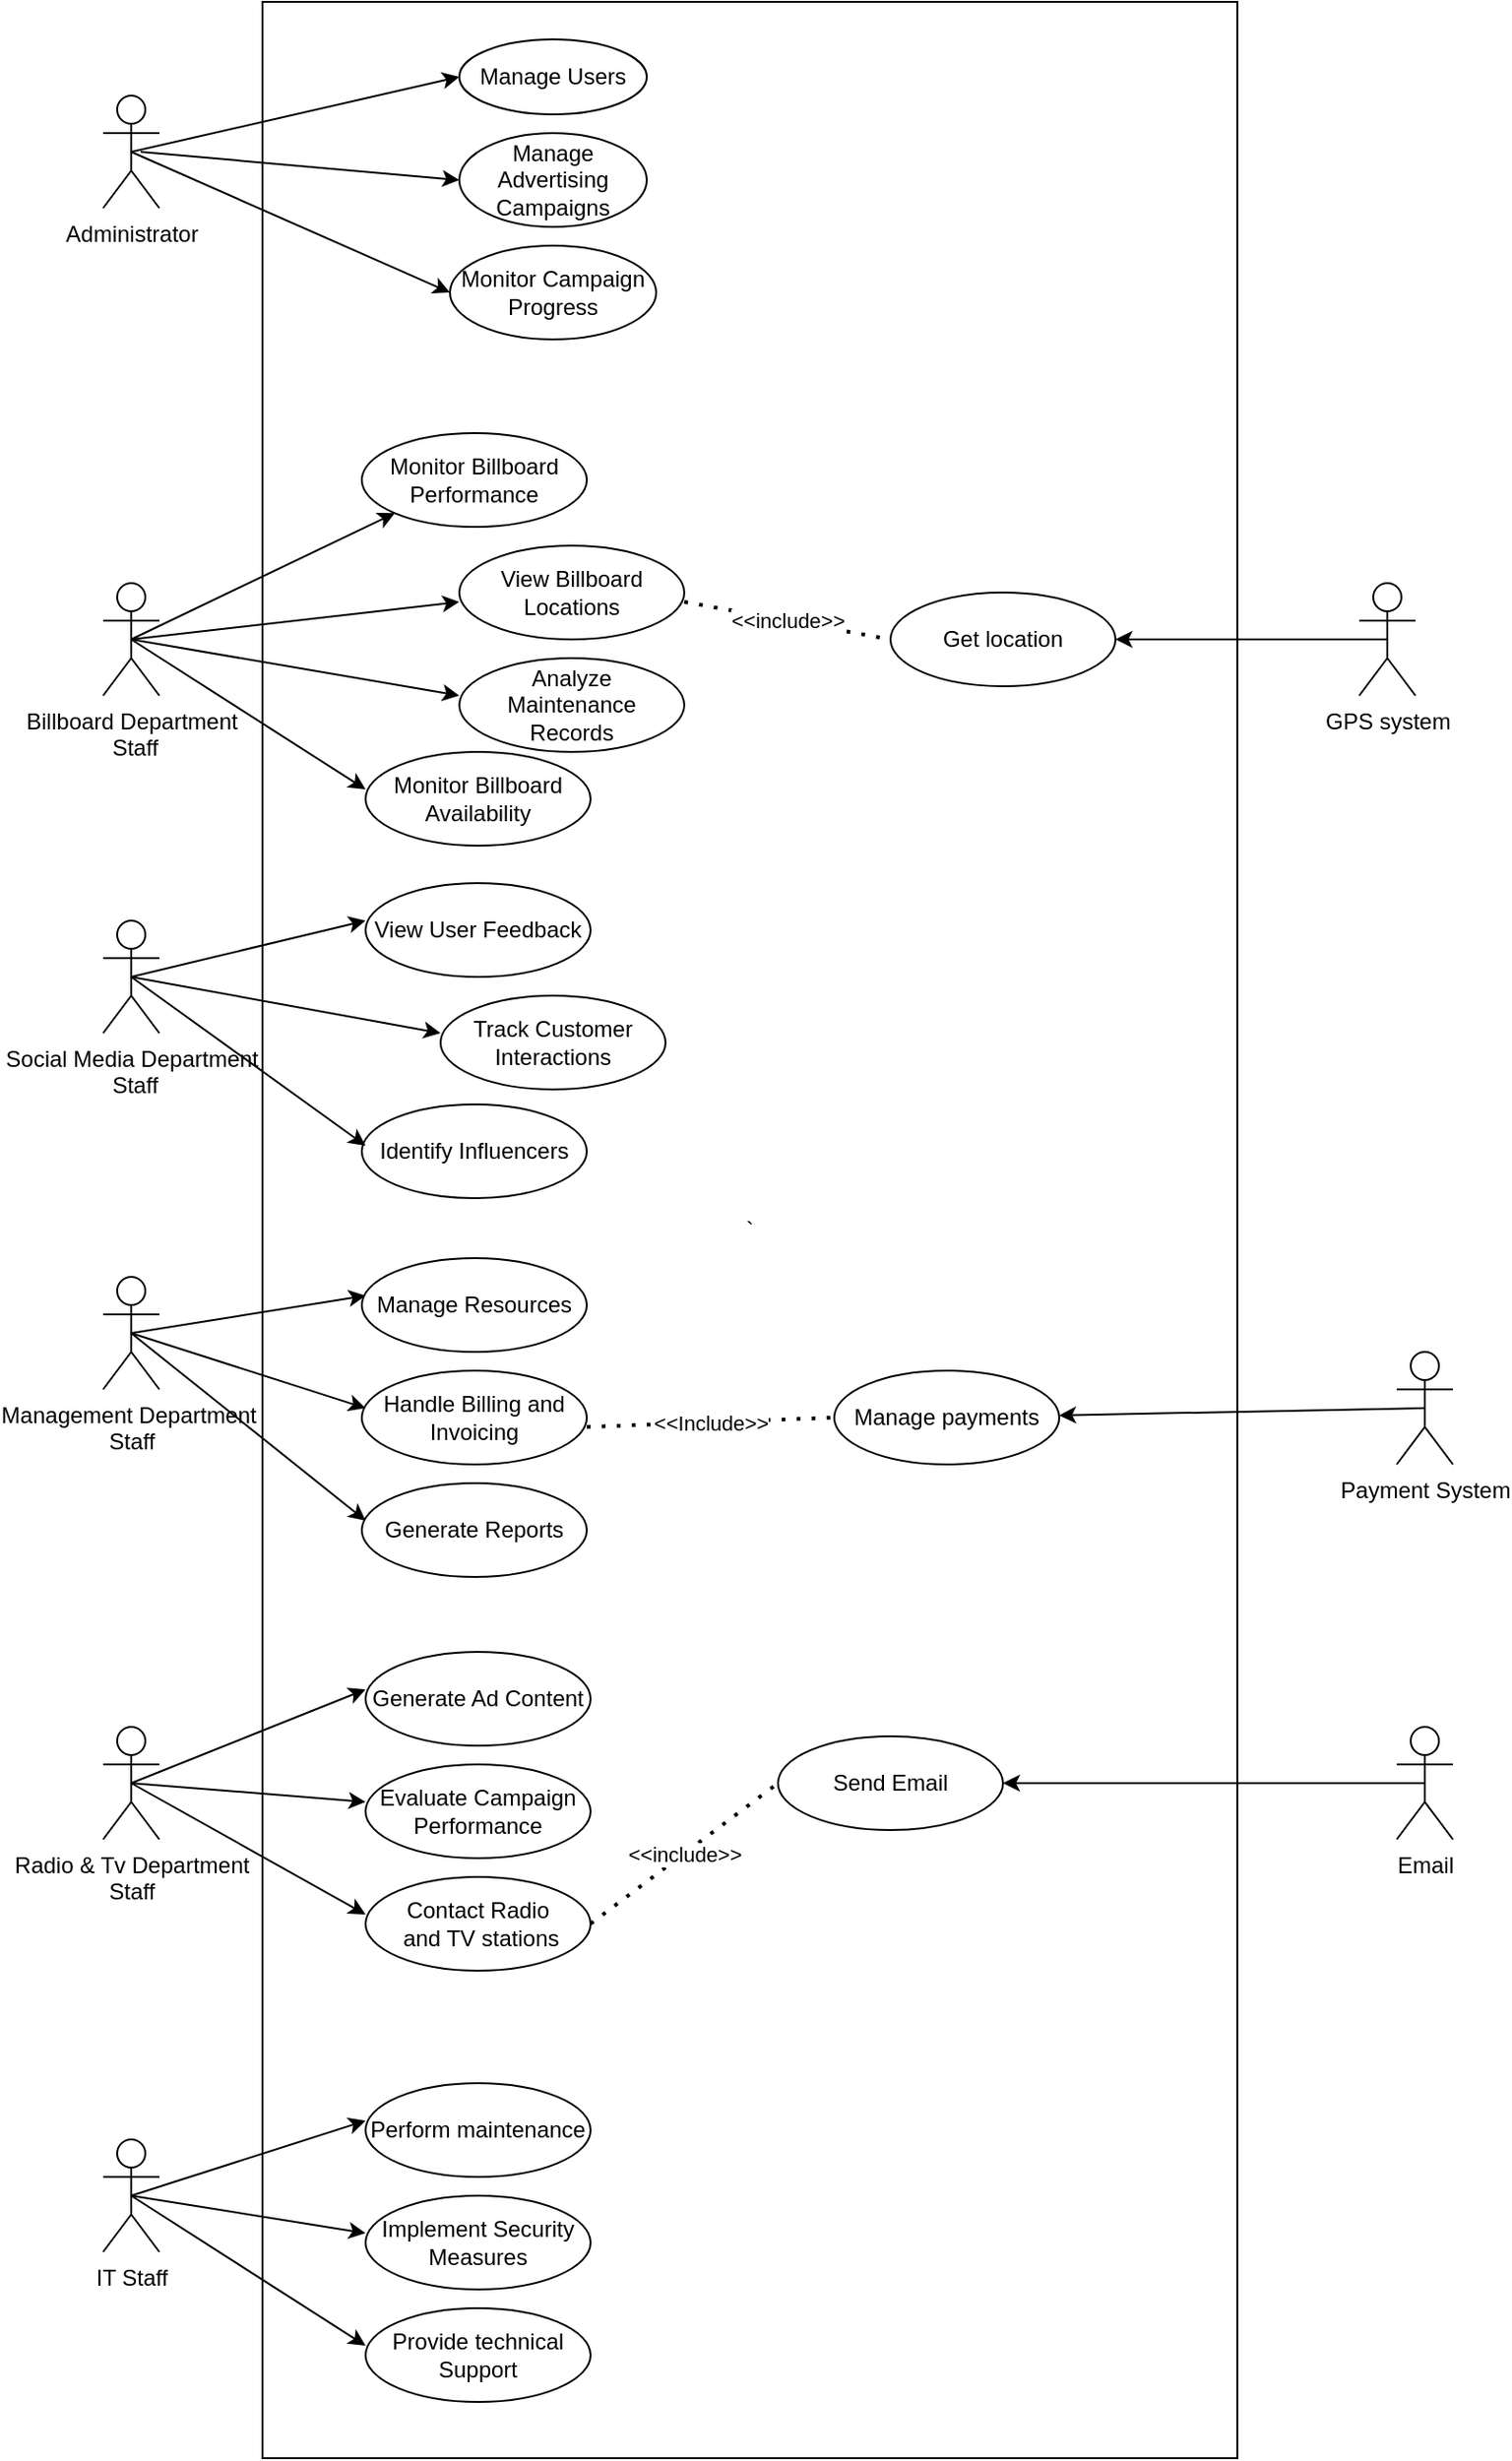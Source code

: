 <mxfile version="21.5.0" type="github">
  <diagram name="Page-1" id="-30_-kgWNISgQ9iI4o54">
    <mxGraphModel dx="538" dy="1394" grid="1" gridSize="10" guides="1" tooltips="1" connect="1" arrows="1" fold="1" page="1" pageScale="1" pageWidth="850" pageHeight="1100" math="0" shadow="0">
      <root>
        <mxCell id="0" />
        <mxCell id="1" parent="0" />
        <object label="Billboard Department&lt;br&gt;&amp;nbsp;Staff" id="Q2n0QI2UcE-sAPUQfpQw-1">
          <mxCell style="shape=umlActor;verticalLabelPosition=bottom;verticalAlign=top;html=1;outlineConnect=0;direction=east;" vertex="1" parent="1">
            <mxGeometry x="80" y="230" width="30" height="60" as="geometry" />
          </mxCell>
        </object>
        <object label="Social Media Department&lt;br&gt;&amp;nbsp;Staff" id="Q2n0QI2UcE-sAPUQfpQw-10">
          <mxCell style="shape=umlActor;verticalLabelPosition=bottom;verticalAlign=top;html=1;outlineConnect=0;direction=east;" vertex="1" parent="1">
            <mxGeometry x="80" y="410" width="30" height="60" as="geometry" />
          </mxCell>
        </object>
        <mxCell id="Q2n0QI2UcE-sAPUQfpQw-11" value="Radio &amp;amp; Tv Department&lt;br&gt;Staff" style="shape=umlActor;verticalLabelPosition=bottom;verticalAlign=top;html=1;outlineConnect=0;" vertex="1" parent="1">
          <mxGeometry x="80" y="840" width="30" height="60" as="geometry" />
        </mxCell>
        <mxCell id="Q2n0QI2UcE-sAPUQfpQw-13" value="Management Department&amp;nbsp;&lt;br&gt;Staff" style="shape=umlActor;verticalLabelPosition=bottom;verticalAlign=top;html=1;outlineConnect=0;" vertex="1" parent="1">
          <mxGeometry x="80" y="600" width="30" height="60" as="geometry" />
        </mxCell>
        <mxCell id="Q2n0QI2UcE-sAPUQfpQw-14" value="IT Staff&lt;br&gt;" style="shape=umlActor;verticalLabelPosition=bottom;verticalAlign=top;html=1;outlineConnect=0;" vertex="1" parent="1">
          <mxGeometry x="80" y="1060" width="30" height="60" as="geometry" />
        </mxCell>
        <mxCell id="Q2n0QI2UcE-sAPUQfpQw-15" value="Administrator&lt;br&gt;" style="shape=umlActor;verticalLabelPosition=bottom;verticalAlign=top;html=1;outlineConnect=0;" vertex="1" parent="1">
          <mxGeometry x="80" y="-30" width="30" height="60" as="geometry" />
        </mxCell>
        <mxCell id="Q2n0QI2UcE-sAPUQfpQw-17" value="`" style="rounded=0;whiteSpace=wrap;labelBackgroundColor=none;" vertex="1" parent="1">
          <mxGeometry x="165" y="-80" width="520" height="1310" as="geometry" />
        </mxCell>
        <mxCell id="Q2n0QI2UcE-sAPUQfpQw-19" value="Manage Users" style="ellipse;whiteSpace=wrap;html=1;" vertex="1" parent="1">
          <mxGeometry x="270" y="-60" width="100" height="40" as="geometry" />
        </mxCell>
        <mxCell id="Q2n0QI2UcE-sAPUQfpQw-26" value="Manage Advertising Campaigns" style="ellipse;whiteSpace=wrap;html=1;" vertex="1" parent="1">
          <mxGeometry x="270" y="-10" width="100" height="50" as="geometry" />
        </mxCell>
        <mxCell id="Q2n0QI2UcE-sAPUQfpQw-41" value="Monitor Billboard Performance" style="ellipse;whiteSpace=wrap;html=1;" vertex="1" parent="1">
          <mxGeometry x="218" y="150" width="120" height="50" as="geometry" />
        </mxCell>
        <mxCell id="Q2n0QI2UcE-sAPUQfpQw-42" value="Analyze &lt;br&gt;Maintenance &lt;br&gt;Records" style="ellipse;whiteSpace=wrap;html=1;" vertex="1" parent="1">
          <mxGeometry x="270" y="270" width="120" height="50" as="geometry" />
        </mxCell>
        <mxCell id="Q2n0QI2UcE-sAPUQfpQw-43" value="Monitor Billboard Availability" style="ellipse;whiteSpace=wrap;html=1;" vertex="1" parent="1">
          <mxGeometry x="220" y="320" width="120" height="50" as="geometry" />
        </mxCell>
        <mxCell id="Q2n0QI2UcE-sAPUQfpQw-56" value="" style="endArrow=classic;html=1;rounded=0;exitX=0.5;exitY=0.5;exitDx=0;exitDy=0;exitPerimeter=0;entryX=0;entryY=1;entryDx=0;entryDy=0;" edge="1" parent="1" source="Q2n0QI2UcE-sAPUQfpQw-1" target="Q2n0QI2UcE-sAPUQfpQw-41">
          <mxGeometry width="50" height="50" relative="1" as="geometry">
            <mxPoint x="170" y="250" as="sourcePoint" />
            <mxPoint x="220" y="200" as="targetPoint" />
          </mxGeometry>
        </mxCell>
        <mxCell id="Q2n0QI2UcE-sAPUQfpQw-60" value="View User Feedback" style="ellipse;whiteSpace=wrap;html=1;" vertex="1" parent="1">
          <mxGeometry x="220" y="390" width="120" height="50" as="geometry" />
        </mxCell>
        <mxCell id="Q2n0QI2UcE-sAPUQfpQw-61" value="Track Customer Interactions" style="ellipse;whiteSpace=wrap;html=1;" vertex="1" parent="1">
          <mxGeometry x="260" y="450" width="120" height="50" as="geometry" />
        </mxCell>
        <mxCell id="Q2n0QI2UcE-sAPUQfpQw-62" value="Identify Influencers" style="ellipse;whiteSpace=wrap;html=1;" vertex="1" parent="1">
          <mxGeometry x="218" y="508" width="120" height="50" as="geometry" />
        </mxCell>
        <mxCell id="Q2n0QI2UcE-sAPUQfpQw-63" value="Manage Resources" style="ellipse;whiteSpace=wrap;html=1;" vertex="1" parent="1">
          <mxGeometry x="218" y="590" width="120" height="50" as="geometry" />
        </mxCell>
        <mxCell id="Q2n0QI2UcE-sAPUQfpQw-64" value="Handle Billing and Invoicing" style="ellipse;whiteSpace=wrap;html=1;" vertex="1" parent="1">
          <mxGeometry x="218" y="650" width="120" height="50" as="geometry" />
        </mxCell>
        <mxCell id="Q2n0QI2UcE-sAPUQfpQw-65" value="Generate Reports" style="ellipse;whiteSpace=wrap;html=1;" vertex="1" parent="1">
          <mxGeometry x="218" y="710" width="120" height="50" as="geometry" />
        </mxCell>
        <mxCell id="Q2n0QI2UcE-sAPUQfpQw-70" value="Generate Ad Content" style="ellipse;whiteSpace=wrap;html=1;" vertex="1" parent="1">
          <mxGeometry x="220" y="800" width="120" height="50" as="geometry" />
        </mxCell>
        <mxCell id="Q2n0QI2UcE-sAPUQfpQw-71" value="Evaluate Campaign Performance" style="ellipse;whiteSpace=wrap;html=1;" vertex="1" parent="1">
          <mxGeometry x="220" y="860" width="120" height="50" as="geometry" />
        </mxCell>
        <mxCell id="Q2n0QI2UcE-sAPUQfpQw-72" value="Contact Radio&lt;br&gt;&amp;nbsp;and TV stations" style="ellipse;whiteSpace=wrap;html=1;" vertex="1" parent="1">
          <mxGeometry x="220" y="920" width="120" height="50" as="geometry" />
        </mxCell>
        <mxCell id="Q2n0QI2UcE-sAPUQfpQw-73" style="edgeStyle=none;rounded=0;orthogonalLoop=1;jettySize=auto;html=1;exitX=1;exitY=0.75;exitDx=0;exitDy=0;" edge="1" parent="1" source="Q2n0QI2UcE-sAPUQfpQw-17" target="Q2n0QI2UcE-sAPUQfpQw-17">
          <mxGeometry relative="1" as="geometry" />
        </mxCell>
        <mxCell id="Q2n0QI2UcE-sAPUQfpQw-87" style="edgeStyle=none;rounded=0;orthogonalLoop=1;jettySize=auto;html=1;exitX=0.5;exitY=0.5;exitDx=0;exitDy=0;exitPerimeter=0;entryX=1;entryY=0.5;entryDx=0;entryDy=0;" edge="1" parent="1" source="Q2n0QI2UcE-sAPUQfpQw-74" target="Q2n0QI2UcE-sAPUQfpQw-77">
          <mxGeometry relative="1" as="geometry" />
        </mxCell>
        <mxCell id="Q2n0QI2UcE-sAPUQfpQw-74" value="Email" style="shape=umlActor;verticalLabelPosition=bottom;verticalAlign=top;html=1;outlineConnect=0;" vertex="1" parent="1">
          <mxGeometry x="770" y="840" width="30" height="60" as="geometry" />
        </mxCell>
        <mxCell id="Q2n0QI2UcE-sAPUQfpQw-77" value="Send Email&lt;br&gt;" style="ellipse;whiteSpace=wrap;html=1;" vertex="1" parent="1">
          <mxGeometry x="440" y="845" width="120" height="50" as="geometry" />
        </mxCell>
        <mxCell id="Q2n0QI2UcE-sAPUQfpQw-84" value="&amp;lt;&amp;lt;include&amp;gt;&amp;gt;&lt;br&gt;" style="endArrow=none;dashed=1;html=1;dashPattern=1 3;strokeWidth=2;rounded=0;exitX=1;exitY=0.5;exitDx=0;exitDy=0;entryX=0;entryY=0.5;entryDx=0;entryDy=0;" edge="1" parent="1" source="Q2n0QI2UcE-sAPUQfpQw-72" target="Q2n0QI2UcE-sAPUQfpQw-77">
          <mxGeometry width="50" height="50" relative="1" as="geometry">
            <mxPoint x="380" y="970" as="sourcePoint" />
            <mxPoint x="430" y="920" as="targetPoint" />
          </mxGeometry>
        </mxCell>
        <mxCell id="Q2n0QI2UcE-sAPUQfpQw-90" value="Perform maintenance" style="ellipse;whiteSpace=wrap;html=1;" vertex="1" parent="1">
          <mxGeometry x="220" y="1030" width="120" height="50" as="geometry" />
        </mxCell>
        <mxCell id="Q2n0QI2UcE-sAPUQfpQw-91" value="Implement Security Measures&lt;br&gt;" style="ellipse;whiteSpace=wrap;html=1;" vertex="1" parent="1">
          <mxGeometry x="220" y="1090" width="120" height="50" as="geometry" />
        </mxCell>
        <mxCell id="Q2n0QI2UcE-sAPUQfpQw-92" value="Provide technical Support" style="ellipse;whiteSpace=wrap;html=1;" vertex="1" parent="1">
          <mxGeometry x="220" y="1150" width="120" height="50" as="geometry" />
        </mxCell>
        <mxCell id="Q2n0QI2UcE-sAPUQfpQw-93" value="View Billboard Locations&lt;br&gt;" style="ellipse;whiteSpace=wrap;html=1;" vertex="1" parent="1">
          <mxGeometry x="270" y="210" width="120" height="50" as="geometry" />
        </mxCell>
        <mxCell id="Q2n0QI2UcE-sAPUQfpQw-94" style="edgeStyle=none;rounded=0;orthogonalLoop=1;jettySize=auto;html=1;exitX=1;exitY=1;exitDx=0;exitDy=0;" edge="1" parent="1" source="Q2n0QI2UcE-sAPUQfpQw-42" target="Q2n0QI2UcE-sAPUQfpQw-42">
          <mxGeometry relative="1" as="geometry" />
        </mxCell>
        <mxCell id="Q2n0QI2UcE-sAPUQfpQw-95" value="Get location&lt;br&gt;" style="ellipse;whiteSpace=wrap;html=1;" vertex="1" parent="1">
          <mxGeometry x="500" y="235" width="120" height="50" as="geometry" />
        </mxCell>
        <mxCell id="Q2n0QI2UcE-sAPUQfpQw-99" style="edgeStyle=none;rounded=0;orthogonalLoop=1;jettySize=auto;html=1;exitX=0.5;exitY=0.5;exitDx=0;exitDy=0;exitPerimeter=0;entryX=1;entryY=0.5;entryDx=0;entryDy=0;" edge="1" parent="1" source="Q2n0QI2UcE-sAPUQfpQw-96" target="Q2n0QI2UcE-sAPUQfpQw-95">
          <mxGeometry relative="1" as="geometry" />
        </mxCell>
        <mxCell id="Q2n0QI2UcE-sAPUQfpQw-96" value="GPS system&lt;br&gt;" style="shape=umlActor;verticalLabelPosition=bottom;verticalAlign=top;html=1;outlineConnect=0;" vertex="1" parent="1">
          <mxGeometry x="750" y="230" width="30" height="60" as="geometry" />
        </mxCell>
        <mxCell id="Q2n0QI2UcE-sAPUQfpQw-98" value="&amp;lt;&amp;lt;include&amp;gt;&amp;gt;" style="endArrow=none;dashed=1;html=1;dashPattern=1 3;strokeWidth=2;rounded=0;entryX=0;entryY=0.5;entryDx=0;entryDy=0;" edge="1" parent="1" target="Q2n0QI2UcE-sAPUQfpQw-95">
          <mxGeometry width="50" height="50" relative="1" as="geometry">
            <mxPoint x="390" y="240" as="sourcePoint" />
            <mxPoint x="440" y="190" as="targetPoint" />
          </mxGeometry>
        </mxCell>
        <mxCell id="Q2n0QI2UcE-sAPUQfpQw-104" value="" style="endArrow=classic;html=1;rounded=0;exitX=0.5;exitY=0.5;exitDx=0;exitDy=0;exitPerimeter=0;" edge="1" parent="1" source="Q2n0QI2UcE-sAPUQfpQw-11">
          <mxGeometry width="50" height="50" relative="1" as="geometry">
            <mxPoint x="170" y="870" as="sourcePoint" />
            <mxPoint x="220" y="820" as="targetPoint" />
          </mxGeometry>
        </mxCell>
        <mxCell id="Q2n0QI2UcE-sAPUQfpQw-106" value="" style="endArrow=classic;html=1;rounded=0;exitX=0.5;exitY=0.5;exitDx=0;exitDy=0;exitPerimeter=0;" edge="1" parent="1" source="Q2n0QI2UcE-sAPUQfpQw-11">
          <mxGeometry width="50" height="50" relative="1" as="geometry">
            <mxPoint x="170" y="930" as="sourcePoint" />
            <mxPoint x="220" y="880" as="targetPoint" />
          </mxGeometry>
        </mxCell>
        <mxCell id="Q2n0QI2UcE-sAPUQfpQw-110" value="" style="endArrow=classic;html=1;rounded=0;exitX=0.5;exitY=0.5;exitDx=0;exitDy=0;exitPerimeter=0;" edge="1" parent="1" source="Q2n0QI2UcE-sAPUQfpQw-11">
          <mxGeometry width="50" height="50" relative="1" as="geometry">
            <mxPoint x="170" y="990" as="sourcePoint" />
            <mxPoint x="220" y="940" as="targetPoint" />
          </mxGeometry>
        </mxCell>
        <mxCell id="Q2n0QI2UcE-sAPUQfpQw-112" value="" style="endArrow=classic;html=1;rounded=0;exitX=0.5;exitY=0.5;exitDx=0;exitDy=0;exitPerimeter=0;" edge="1" parent="1" source="Q2n0QI2UcE-sAPUQfpQw-13">
          <mxGeometry width="50" height="50" relative="1" as="geometry">
            <mxPoint x="170" y="660" as="sourcePoint" />
            <mxPoint x="220" y="610" as="targetPoint" />
          </mxGeometry>
        </mxCell>
        <mxCell id="Q2n0QI2UcE-sAPUQfpQw-113" value="" style="endArrow=classic;html=1;rounded=0;exitX=0.5;exitY=0.5;exitDx=0;exitDy=0;exitPerimeter=0;" edge="1" parent="1" source="Q2n0QI2UcE-sAPUQfpQw-13">
          <mxGeometry width="50" height="50" relative="1" as="geometry">
            <mxPoint x="170" y="720" as="sourcePoint" />
            <mxPoint x="220" y="670" as="targetPoint" />
          </mxGeometry>
        </mxCell>
        <mxCell id="Q2n0QI2UcE-sAPUQfpQw-116" value="" style="endArrow=classic;html=1;rounded=0;exitX=0.5;exitY=0.5;exitDx=0;exitDy=0;exitPerimeter=0;" edge="1" parent="1" source="Q2n0QI2UcE-sAPUQfpQw-13">
          <mxGeometry width="50" height="50" relative="1" as="geometry">
            <mxPoint x="170" y="780" as="sourcePoint" />
            <mxPoint x="220" y="730" as="targetPoint" />
          </mxGeometry>
        </mxCell>
        <mxCell id="Q2n0QI2UcE-sAPUQfpQw-117" value="" style="endArrow=classic;html=1;rounded=0;exitX=0.5;exitY=0.5;exitDx=0;exitDy=0;exitPerimeter=0;" edge="1" parent="1" source="Q2n0QI2UcE-sAPUQfpQw-10">
          <mxGeometry width="50" height="50" relative="1" as="geometry">
            <mxPoint x="170" y="460" as="sourcePoint" />
            <mxPoint x="220" y="410" as="targetPoint" />
          </mxGeometry>
        </mxCell>
        <mxCell id="Q2n0QI2UcE-sAPUQfpQw-121" value="" style="endArrow=classic;html=1;rounded=0;exitX=0.5;exitY=0.5;exitDx=0;exitDy=0;exitPerimeter=0;" edge="1" parent="1" source="Q2n0QI2UcE-sAPUQfpQw-10">
          <mxGeometry width="50" height="50" relative="1" as="geometry">
            <mxPoint x="150" y="450" as="sourcePoint" />
            <mxPoint x="260" y="470" as="targetPoint" />
          </mxGeometry>
        </mxCell>
        <mxCell id="Q2n0QI2UcE-sAPUQfpQw-122" value="" style="endArrow=classic;html=1;rounded=0;exitX=0.5;exitY=0.5;exitDx=0;exitDy=0;exitPerimeter=0;" edge="1" parent="1" source="Q2n0QI2UcE-sAPUQfpQw-10">
          <mxGeometry width="50" height="50" relative="1" as="geometry">
            <mxPoint x="170" y="580" as="sourcePoint" />
            <mxPoint x="220" y="530" as="targetPoint" />
          </mxGeometry>
        </mxCell>
        <mxCell id="Q2n0QI2UcE-sAPUQfpQw-123" value="" style="endArrow=classic;html=1;rounded=0;exitX=0.5;exitY=0.5;exitDx=0;exitDy=0;exitPerimeter=0;" edge="1" parent="1" source="Q2n0QI2UcE-sAPUQfpQw-1">
          <mxGeometry width="50" height="50" relative="1" as="geometry">
            <mxPoint x="220" y="290" as="sourcePoint" />
            <mxPoint x="270" y="240" as="targetPoint" />
          </mxGeometry>
        </mxCell>
        <mxCell id="Q2n0QI2UcE-sAPUQfpQw-124" value="" style="endArrow=classic;html=1;rounded=0;exitX=0.5;exitY=0.5;exitDx=0;exitDy=0;exitPerimeter=0;" edge="1" parent="1" source="Q2n0QI2UcE-sAPUQfpQw-1">
          <mxGeometry width="50" height="50" relative="1" as="geometry">
            <mxPoint x="220" y="340" as="sourcePoint" />
            <mxPoint x="270" y="290" as="targetPoint" />
          </mxGeometry>
        </mxCell>
        <mxCell id="Q2n0QI2UcE-sAPUQfpQw-125" value="" style="endArrow=classic;html=1;rounded=0;exitX=0.5;exitY=0.5;exitDx=0;exitDy=0;exitPerimeter=0;" edge="1" parent="1" source="Q2n0QI2UcE-sAPUQfpQw-1">
          <mxGeometry width="50" height="50" relative="1" as="geometry">
            <mxPoint x="170" y="390" as="sourcePoint" />
            <mxPoint x="220" y="340" as="targetPoint" />
          </mxGeometry>
        </mxCell>
        <mxCell id="Q2n0QI2UcE-sAPUQfpQw-126" value="" style="endArrow=classic;html=1;rounded=0;exitX=0.5;exitY=0.5;exitDx=0;exitDy=0;exitPerimeter=0;" edge="1" parent="1" source="Q2n0QI2UcE-sAPUQfpQw-15">
          <mxGeometry width="50" height="50" relative="1" as="geometry">
            <mxPoint x="220" y="10" as="sourcePoint" />
            <mxPoint x="270" y="-40" as="targetPoint" />
          </mxGeometry>
        </mxCell>
        <mxCell id="Q2n0QI2UcE-sAPUQfpQw-127" value="&amp;lt;&amp;lt;Include&amp;gt;&amp;gt;" style="endArrow=none;dashed=1;html=1;dashPattern=1 3;strokeWidth=2;rounded=0;entryX=0;entryY=0.5;entryDx=0;entryDy=0;" edge="1" parent="1" target="Q2n0QI2UcE-sAPUQfpQw-130">
          <mxGeometry width="50" height="50" relative="1" as="geometry">
            <mxPoint x="338" y="680" as="sourcePoint" />
            <mxPoint x="388" y="630" as="targetPoint" />
          </mxGeometry>
        </mxCell>
        <mxCell id="Q2n0QI2UcE-sAPUQfpQw-130" value="Manage payments&lt;br&gt;" style="ellipse;whiteSpace=wrap;html=1;" vertex="1" parent="1">
          <mxGeometry x="470" y="650" width="120" height="50" as="geometry" />
        </mxCell>
        <mxCell id="Q2n0QI2UcE-sAPUQfpQw-133" style="edgeStyle=none;rounded=0;orthogonalLoop=1;jettySize=auto;html=1;exitX=0.5;exitY=0.5;exitDx=0;exitDy=0;exitPerimeter=0;" edge="1" parent="1" source="Q2n0QI2UcE-sAPUQfpQw-132" target="Q2n0QI2UcE-sAPUQfpQw-130">
          <mxGeometry relative="1" as="geometry" />
        </mxCell>
        <mxCell id="Q2n0QI2UcE-sAPUQfpQw-132" value="Payment System&lt;br&gt;" style="shape=umlActor;verticalLabelPosition=bottom;verticalAlign=top;html=1;outlineConnect=0;" vertex="1" parent="1">
          <mxGeometry x="770" y="640" width="30" height="60" as="geometry" />
        </mxCell>
        <mxCell id="Q2n0QI2UcE-sAPUQfpQw-134" value="" style="endArrow=classic;html=1;rounded=0;exitX=0.5;exitY=0.5;exitDx=0;exitDy=0;exitPerimeter=0;" edge="1" parent="1" source="Q2n0QI2UcE-sAPUQfpQw-14">
          <mxGeometry width="50" height="50" relative="1" as="geometry">
            <mxPoint x="170" y="1100" as="sourcePoint" />
            <mxPoint x="220" y="1050" as="targetPoint" />
          </mxGeometry>
        </mxCell>
        <mxCell id="Q2n0QI2UcE-sAPUQfpQw-135" value="" style="endArrow=classic;html=1;rounded=0;exitX=0.5;exitY=0.5;exitDx=0;exitDy=0;exitPerimeter=0;" edge="1" parent="1" source="Q2n0QI2UcE-sAPUQfpQw-14">
          <mxGeometry width="50" height="50" relative="1" as="geometry">
            <mxPoint x="170" y="1160" as="sourcePoint" />
            <mxPoint x="220" y="1110" as="targetPoint" />
          </mxGeometry>
        </mxCell>
        <mxCell id="Q2n0QI2UcE-sAPUQfpQw-136" value="" style="endArrow=classic;html=1;rounded=0;exitX=0.5;exitY=0.5;exitDx=0;exitDy=0;exitPerimeter=0;" edge="1" parent="1" source="Q2n0QI2UcE-sAPUQfpQw-14">
          <mxGeometry width="50" height="50" relative="1" as="geometry">
            <mxPoint x="170" y="1220" as="sourcePoint" />
            <mxPoint x="220" y="1170" as="targetPoint" />
          </mxGeometry>
        </mxCell>
        <mxCell id="Q2n0QI2UcE-sAPUQfpQw-139" value="" style="endArrow=classic;html=1;rounded=0;entryX=0;entryY=0.5;entryDx=0;entryDy=0;" edge="1" parent="1" target="Q2n0QI2UcE-sAPUQfpQw-26">
          <mxGeometry width="50" height="50" relative="1" as="geometry">
            <mxPoint x="100" as="sourcePoint" />
            <mxPoint x="270" y="10" as="targetPoint" />
          </mxGeometry>
        </mxCell>
        <mxCell id="Q2n0QI2UcE-sAPUQfpQw-140" value="Monitor Campaign Progress" style="ellipse;whiteSpace=wrap;html=1;" vertex="1" parent="1">
          <mxGeometry x="265" y="50" width="110" height="50" as="geometry" />
        </mxCell>
        <mxCell id="Q2n0QI2UcE-sAPUQfpQw-141" value="" style="endArrow=classic;html=1;rounded=0;entryX=0;entryY=0.5;entryDx=0;entryDy=0;exitX=0.5;exitY=0.5;exitDx=0;exitDy=0;exitPerimeter=0;" edge="1" parent="1" source="Q2n0QI2UcE-sAPUQfpQw-15" target="Q2n0QI2UcE-sAPUQfpQw-140">
          <mxGeometry width="50" height="50" relative="1" as="geometry">
            <mxPoint x="220" y="130" as="sourcePoint" />
            <mxPoint x="270" y="80" as="targetPoint" />
          </mxGeometry>
        </mxCell>
      </root>
    </mxGraphModel>
  </diagram>
</mxfile>
